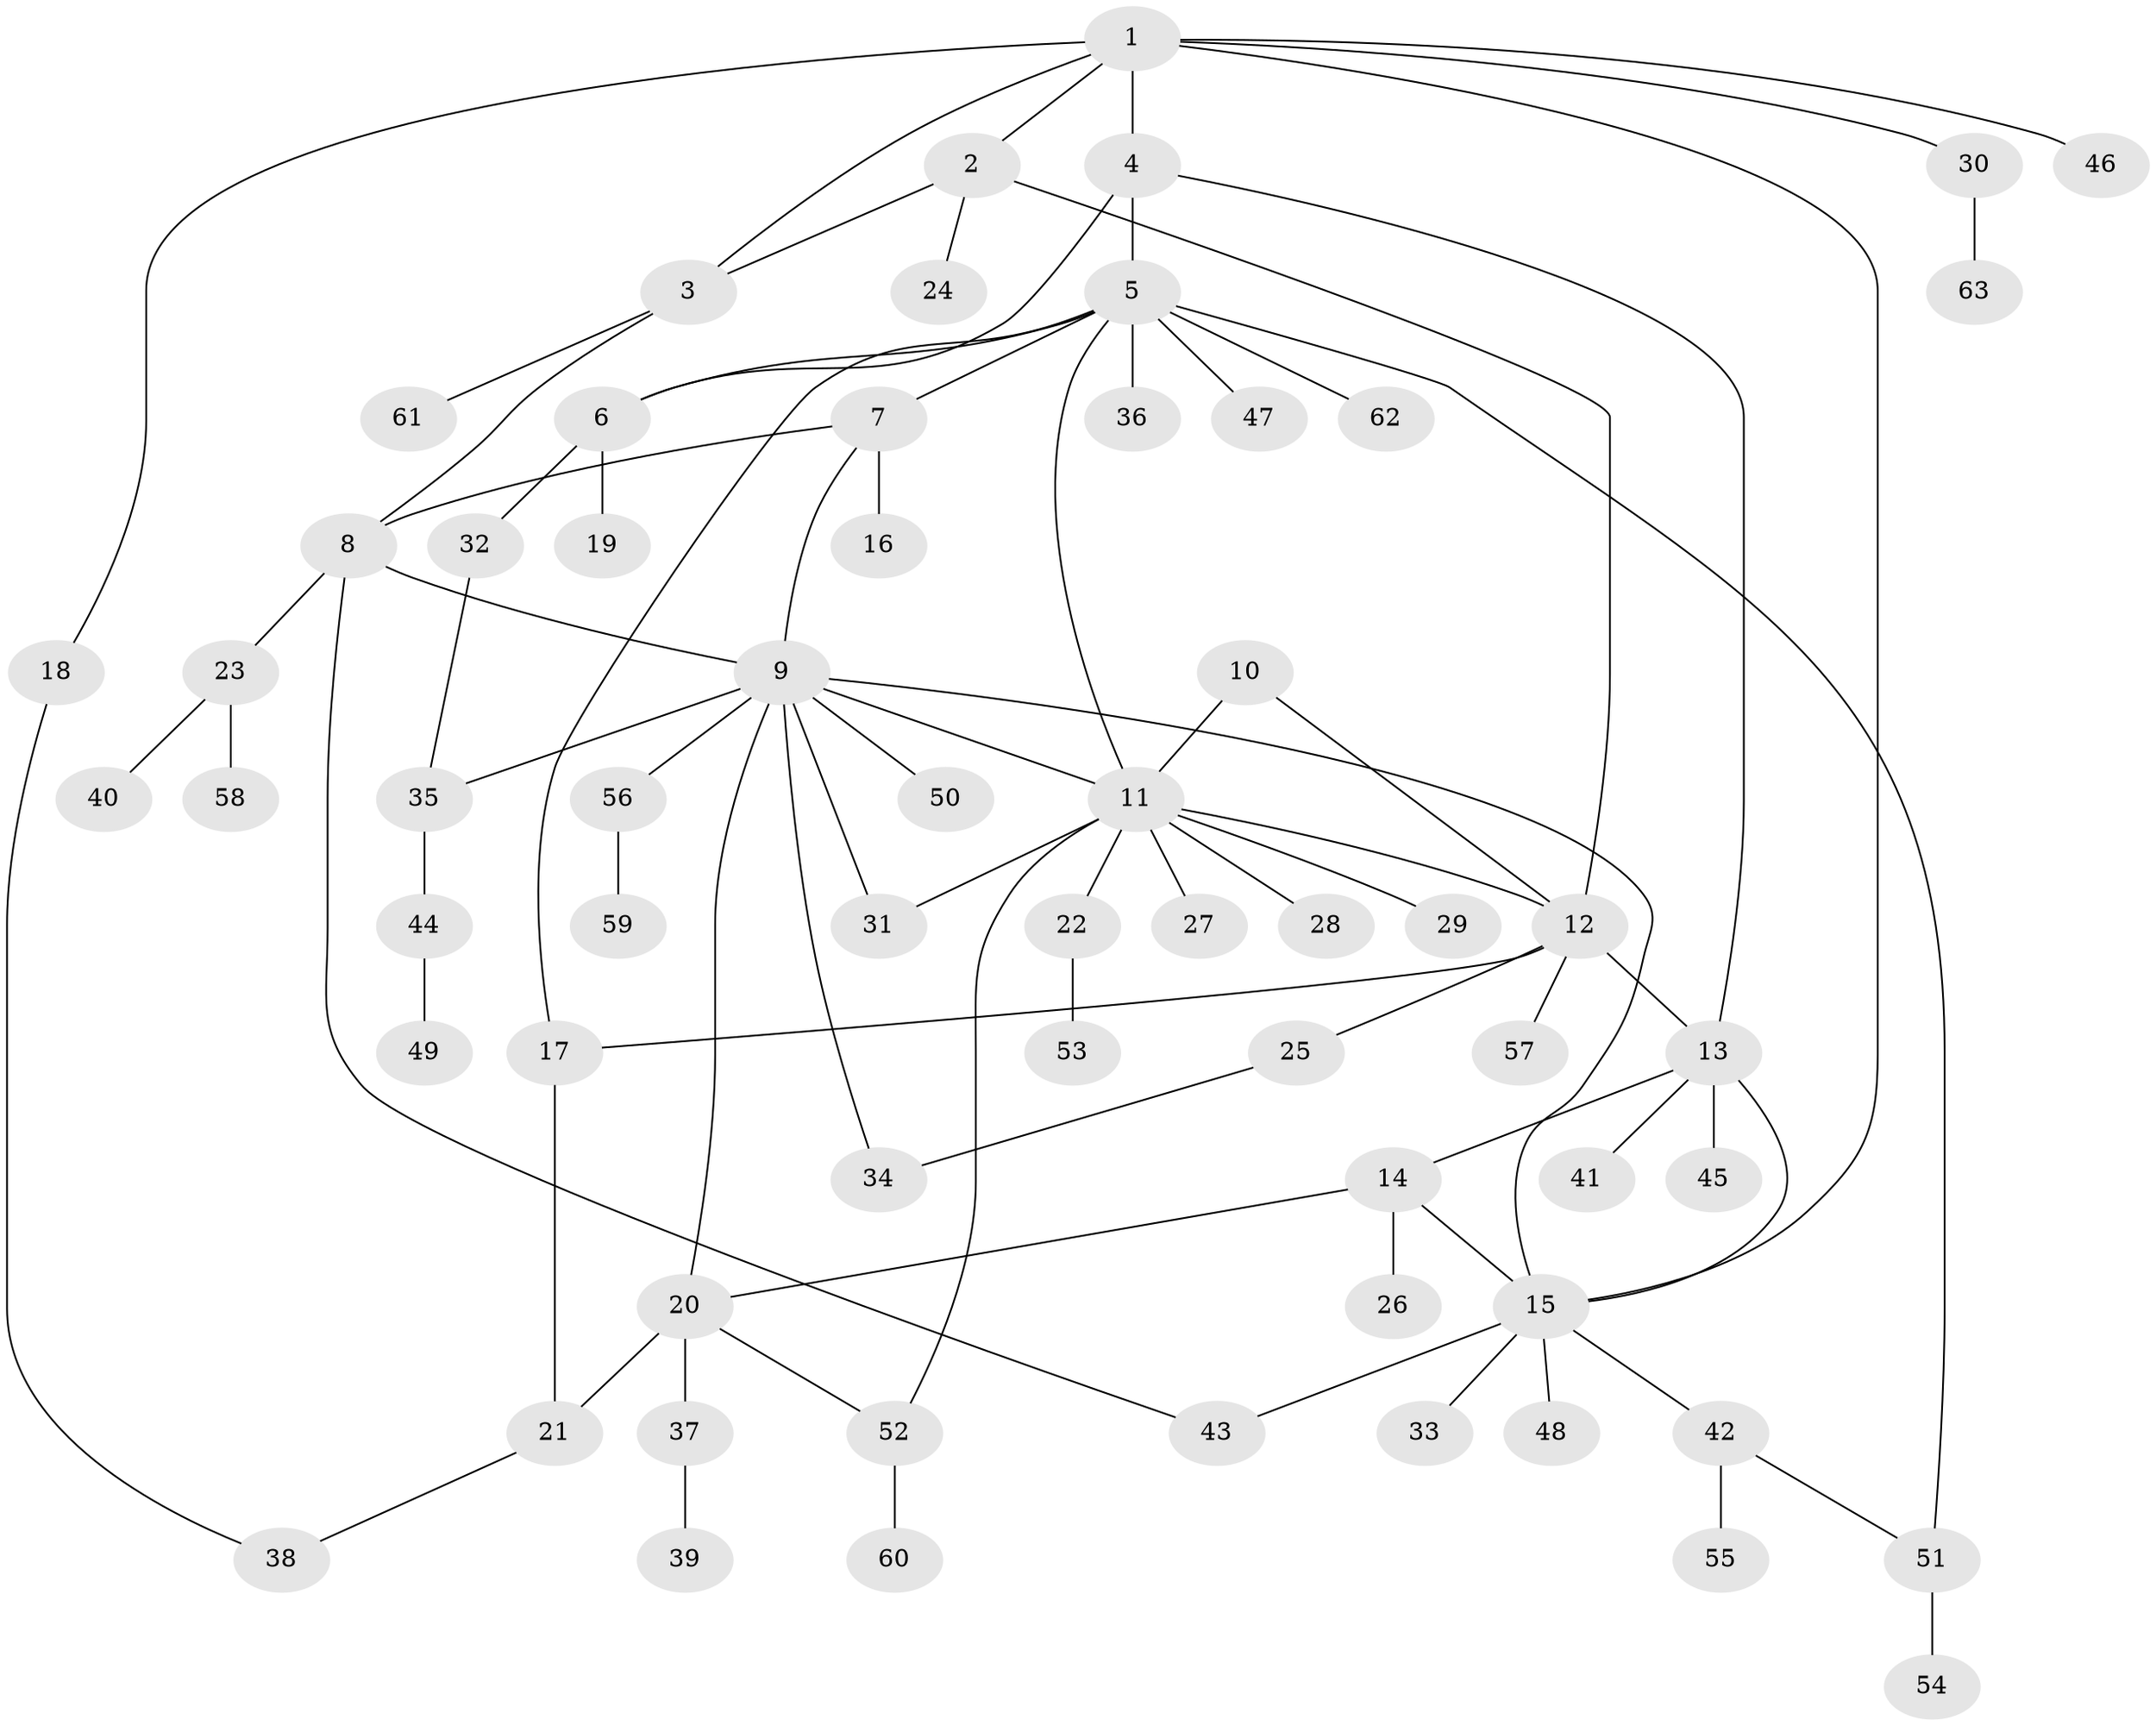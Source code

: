 // coarse degree distribution, {4: 0.08888888888888889, 7: 0.022222222222222223, 1: 0.4222222222222222, 5: 0.08888888888888889, 2: 0.2222222222222222, 9: 0.044444444444444446, 6: 0.044444444444444446, 3: 0.044444444444444446, 8: 0.022222222222222223}
// Generated by graph-tools (version 1.1) at 2025/37/03/04/25 23:37:30]
// undirected, 63 vertices, 83 edges
graph export_dot {
  node [color=gray90,style=filled];
  1;
  2;
  3;
  4;
  5;
  6;
  7;
  8;
  9;
  10;
  11;
  12;
  13;
  14;
  15;
  16;
  17;
  18;
  19;
  20;
  21;
  22;
  23;
  24;
  25;
  26;
  27;
  28;
  29;
  30;
  31;
  32;
  33;
  34;
  35;
  36;
  37;
  38;
  39;
  40;
  41;
  42;
  43;
  44;
  45;
  46;
  47;
  48;
  49;
  50;
  51;
  52;
  53;
  54;
  55;
  56;
  57;
  58;
  59;
  60;
  61;
  62;
  63;
  1 -- 2;
  1 -- 3;
  1 -- 4;
  1 -- 15;
  1 -- 18;
  1 -- 30;
  1 -- 46;
  2 -- 3;
  2 -- 12;
  2 -- 24;
  3 -- 8;
  3 -- 61;
  4 -- 5;
  4 -- 6;
  4 -- 13;
  5 -- 6;
  5 -- 7;
  5 -- 11;
  5 -- 17;
  5 -- 36;
  5 -- 47;
  5 -- 51;
  5 -- 62;
  6 -- 19;
  6 -- 32;
  7 -- 8;
  7 -- 9;
  7 -- 16;
  8 -- 9;
  8 -- 23;
  8 -- 43;
  9 -- 11;
  9 -- 15;
  9 -- 20;
  9 -- 31;
  9 -- 34;
  9 -- 35;
  9 -- 50;
  9 -- 56;
  10 -- 11;
  10 -- 12;
  11 -- 12;
  11 -- 22;
  11 -- 27;
  11 -- 28;
  11 -- 29;
  11 -- 31;
  11 -- 52;
  12 -- 13;
  12 -- 17;
  12 -- 25;
  12 -- 57;
  13 -- 14;
  13 -- 15;
  13 -- 41;
  13 -- 45;
  14 -- 15;
  14 -- 20;
  14 -- 26;
  15 -- 33;
  15 -- 42;
  15 -- 43;
  15 -- 48;
  17 -- 21;
  18 -- 38;
  20 -- 21;
  20 -- 37;
  20 -- 52;
  21 -- 38;
  22 -- 53;
  23 -- 40;
  23 -- 58;
  25 -- 34;
  30 -- 63;
  32 -- 35;
  35 -- 44;
  37 -- 39;
  42 -- 51;
  42 -- 55;
  44 -- 49;
  51 -- 54;
  52 -- 60;
  56 -- 59;
}
